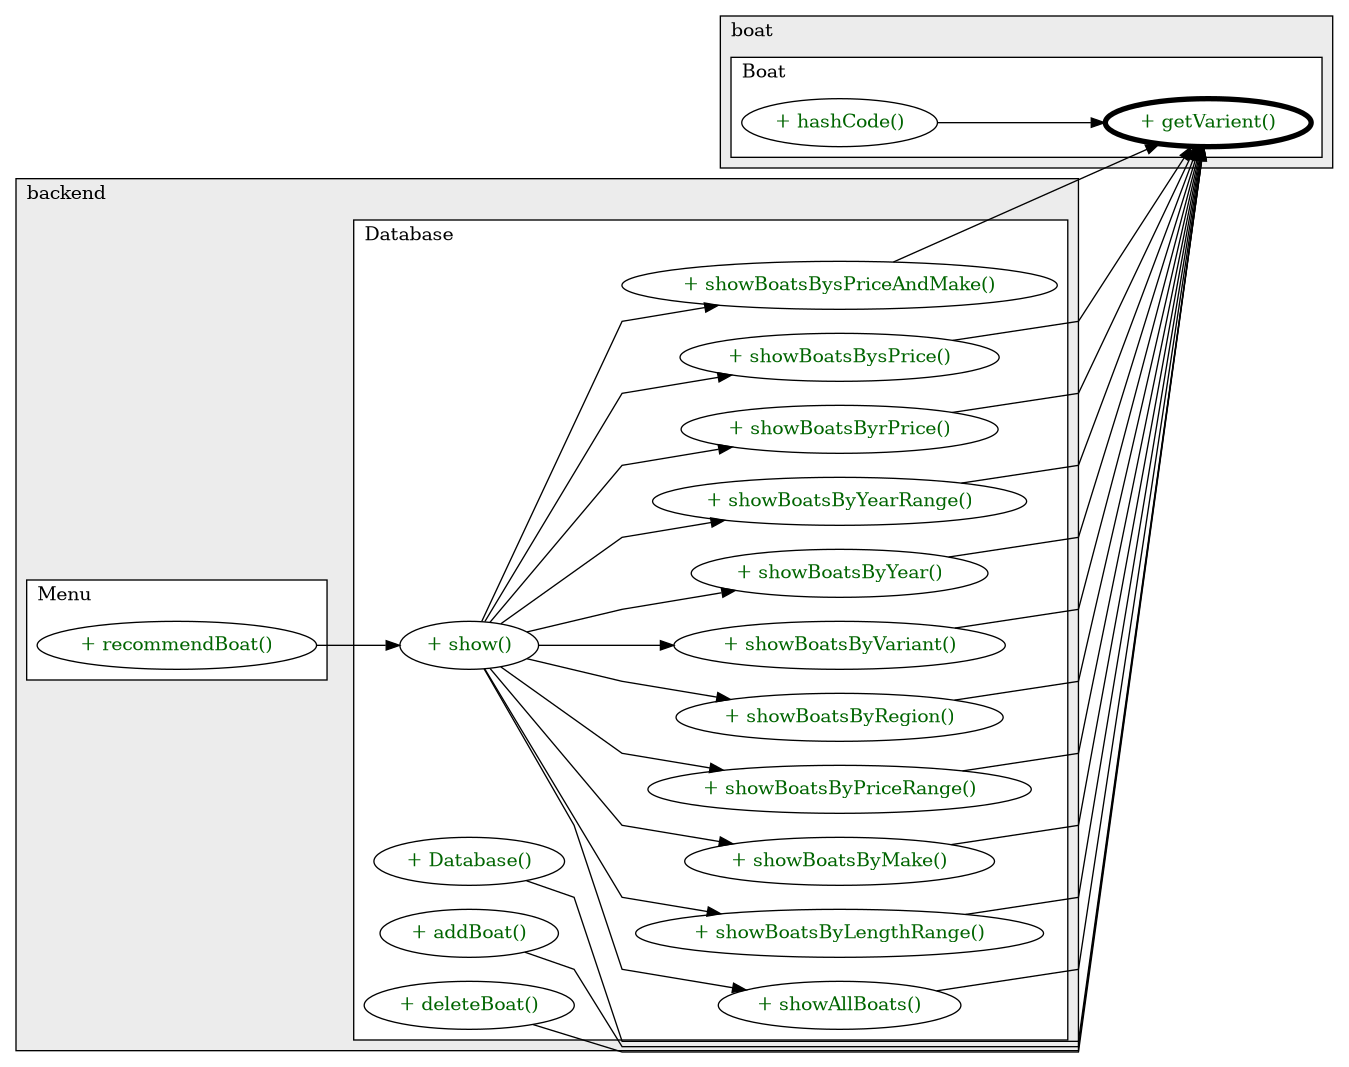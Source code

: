 @startuml

/' diagram meta data start
config=CallConfiguration;
{
  "rootMethod": "boat.Boat#getVarient()",
  "projectClassification": {
    "searchMode": "OpenProject", // OpenProject, AllProjects
    "includedProjects": "",
    "pathEndKeywords": "*.impl",
    "isClientPath": "",
    "isClientName": "",
    "isTestPath": "",
    "isTestName": "",
    "isMappingPath": "",
    "isMappingName": "",
    "isDataAccessPath": "",
    "isDataAccessName": "",
    "isDataStructurePath": "",
    "isDataStructureName": "",
    "isInterfaceStructuresPath": "",
    "isInterfaceStructuresName": "",
    "isEntryPointPath": "",
    "isEntryPointName": "",
    "treatFinalFieldsAsMandatory": false
  },
  "graphRestriction": {
    "classPackageExcludeFilter": "",
    "classPackageIncludeFilter": "",
    "classNameExcludeFilter": "",
    "classNameIncludeFilter": "",
    "methodNameExcludeFilter": "",
    "methodNameIncludeFilter": "",
    "removeByInheritance": "", // inheritance/annotation based filtering is done in a second step
    "removeByAnnotation": "",
    "removeByClassPackage": "", // cleanup the graph after inheritance/annotation based filtering is done
    "removeByClassName": "",
    "cutMappings": false,
    "cutEnum": false,
    "cutTests": true,
    "cutClient": true,
    "cutDataAccess": false,
    "cutInterfaceStructures": false,
    "cutDataStructures": false,
    "cutGetterAndSetter": false,
    "cutConstructors": false
  },
  "graphTraversal": {
    "forwardDepth": 3,
    "backwardDepth": 3,
    "classPackageExcludeFilter": "",
    "classPackageIncludeFilter": "",
    "classNameExcludeFilter": "",
    "classNameIncludeFilter": "",
    "methodNameExcludeFilter": "",
    "methodNameIncludeFilter": "",
    "hideMappings": false,
    "hideDataStructures": false,
    "hidePrivateMethods": true,
    "hideInterfaceCalls": true, // indirection: implementation -> interface (is hidden) -> implementation
    "onlyShowApplicationEntryPoints": false, // root node is included
    "useMethodCallsForStructureDiagram": "ForwardOnly" // ForwardOnly, BothDirections, No
  },
  "details": {
    "aggregation": "GroupByClass", // ByClass, GroupByClass, None
    "showMethodParametersTypes": false,
    "showMethodParametersNames": false,
    "showMethodReturnType": false,
    "showPackageLevels": 2,
    "showCallOrder": false,
    "edgeMode": "MethodsOnly", // TypesOnly, MethodsOnly, TypesAndMethods, MethodsAndDirectTypeUsage
    "showDetailedClassStructure": false
  },
  "rootClass": "boat.Boat",
  "extensionCallbackMethod": "" // qualified.class.name#methodName - signature: public static String method(String)
}
diagram meta data end '/



digraph g {
    rankdir="LR"
    splines=polyline
    

'nodes 
subgraph cluster_3029312 { 
   	label=boat
	labeljust=l
	fillcolor="#ececec"
	style=filled
   
   subgraph cluster_1599376050 { 
   	label=Boat
	labeljust=l
	fillcolor=white
	style=filled
   
   Boat3029312XXXgetVarient0[
	label="+ getVarient()"
	style=filled
	fillcolor=white
	tooltip="Boat

null"
	penwidth=4
	fontcolor=darkgreen
];

Boat3029312XXXhashCode0[
	label="+ hashCode()"
	style=filled
	fillcolor=white
	tooltip="Boat

null"
	fontcolor=darkgreen
];
} 
} 

subgraph cluster_347208044 { 
   	label=backend
	labeljust=l
	fillcolor="#ececec"
	style=filled
   
   subgraph cluster_228751435 { 
   	label=Database
	labeljust=l
	fillcolor=white
	style=filled
   
   Database347208044XXXDatabase1221374297[
	label="+ Database()"
	style=filled
	fillcolor=white
	tooltip="Database

null"
	fontcolor=darkgreen
];

Database347208044XXXaddBoat2076000[
	label="+ addBoat()"
	style=filled
	fillcolor=white
	tooltip="Database

null"
	fontcolor=darkgreen
];

Database347208044XXXdeleteBoat2076000[
	label="+ deleteBoat()"
	style=filled
	fillcolor=white
	tooltip="Database

null"
	fontcolor=darkgreen
];

Database347208044XXXshow0[
	label="+ show()"
	style=filled
	fillcolor=white
	tooltip="Database

null"
	fontcolor=darkgreen
];

Database347208044XXXshowAllBoats0[
	label="+ showAllBoats()"
	style=filled
	fillcolor=white
	tooltip="Database

null"
	fontcolor=darkgreen
];

Database347208044XXXshowBoatsByLengthRange543312618[
	label="+ showBoatsByLengthRange()"
	style=filled
	fillcolor=white
	tooltip="Database

null"
	fontcolor=darkgreen
];

Database347208044XXXshowBoatsByMake1808118735[
	label="+ showBoatsByMake()"
	style=filled
	fillcolor=white
	tooltip="Database

null"
	fontcolor=darkgreen
];

Database347208044XXXshowBoatsByPriceRange543312618[
	label="+ showBoatsByPriceRange()"
	style=filled
	fillcolor=white
	tooltip="Database

null"
	fontcolor=darkgreen
];

Database347208044XXXshowBoatsByRegion1808118735[
	label="+ showBoatsByRegion()"
	style=filled
	fillcolor=white
	tooltip="Database

null"
	fontcolor=darkgreen
];

Database347208044XXXshowBoatsByVariant1808118735[
	label="+ showBoatsByVariant()"
	style=filled
	fillcolor=white
	tooltip="Database

null"
	fontcolor=darkgreen
];

Database347208044XXXshowBoatsByYear104431[
	label="+ showBoatsByYear()"
	style=filled
	fillcolor=white
	tooltip="Database

null"
	fontcolor=darkgreen
];

Database347208044XXXshowBoatsByYearRange543312618[
	label="+ showBoatsByYearRange()"
	style=filled
	fillcolor=white
	tooltip="Database

null"
	fontcolor=darkgreen
];

Database347208044XXXshowBoatsByrPrice1325958191[
	label="+ showBoatsByrPrice()"
	style=filled
	fillcolor=white
	tooltip="Database

null"
	fontcolor=darkgreen
];

Database347208044XXXshowBoatsBysPrice1325958191[
	label="+ showBoatsBysPrice()"
	style=filled
	fillcolor=white
	tooltip="Database

null"
	fontcolor=darkgreen
];

Database347208044XXXshowBoatsBysPriceAndMake1025473162[
	label="+ showBoatsBysPriceAndMake()"
	style=filled
	fillcolor=white
	tooltip="Database

&#10;  This method is to show the boats by make and find the price that is less than the condition&#10; &#10; "
	fontcolor=darkgreen
];
} 

subgraph cluster_834648217 { 
   	label=Menu
	labeljust=l
	fillcolor=white
	style=filled
   
   Menu347208044XXXrecommendBoat0[
	label="+ recommendBoat()"
	style=filled
	fillcolor=white
	tooltip="Menu

null"
	fontcolor=darkgreen
];
} 
} 

'edges    
Boat3029312XXXhashCode0 -> Boat3029312XXXgetVarient0;
Database347208044XXXDatabase1221374297 -> Boat3029312XXXgetVarient0;
Database347208044XXXaddBoat2076000 -> Boat3029312XXXgetVarient0;
Database347208044XXXdeleteBoat2076000 -> Boat3029312XXXgetVarient0;
Database347208044XXXshow0 -> Database347208044XXXshowAllBoats0;
Database347208044XXXshow0 -> Database347208044XXXshowBoatsByLengthRange543312618;
Database347208044XXXshow0 -> Database347208044XXXshowBoatsByMake1808118735;
Database347208044XXXshow0 -> Database347208044XXXshowBoatsByPriceRange543312618;
Database347208044XXXshow0 -> Database347208044XXXshowBoatsByRegion1808118735;
Database347208044XXXshow0 -> Database347208044XXXshowBoatsByVariant1808118735;
Database347208044XXXshow0 -> Database347208044XXXshowBoatsByYear104431;
Database347208044XXXshow0 -> Database347208044XXXshowBoatsByYearRange543312618;
Database347208044XXXshow0 -> Database347208044XXXshowBoatsByrPrice1325958191;
Database347208044XXXshow0 -> Database347208044XXXshowBoatsBysPrice1325958191;
Database347208044XXXshow0 -> Database347208044XXXshowBoatsBysPriceAndMake1025473162;
Database347208044XXXshowAllBoats0 -> Boat3029312XXXgetVarient0;
Database347208044XXXshowBoatsByLengthRange543312618 -> Boat3029312XXXgetVarient0;
Database347208044XXXshowBoatsByMake1808118735 -> Boat3029312XXXgetVarient0;
Database347208044XXXshowBoatsByPriceRange543312618 -> Boat3029312XXXgetVarient0;
Database347208044XXXshowBoatsByRegion1808118735 -> Boat3029312XXXgetVarient0;
Database347208044XXXshowBoatsByVariant1808118735 -> Boat3029312XXXgetVarient0;
Database347208044XXXshowBoatsByYear104431 -> Boat3029312XXXgetVarient0;
Database347208044XXXshowBoatsByYearRange543312618 -> Boat3029312XXXgetVarient0;
Database347208044XXXshowBoatsByrPrice1325958191 -> Boat3029312XXXgetVarient0;
Database347208044XXXshowBoatsBysPrice1325958191 -> Boat3029312XXXgetVarient0;
Database347208044XXXshowBoatsBysPriceAndMake1025473162 -> Boat3029312XXXgetVarient0;
Menu347208044XXXrecommendBoat0 -> Database347208044XXXshow0;
    
}
@enduml